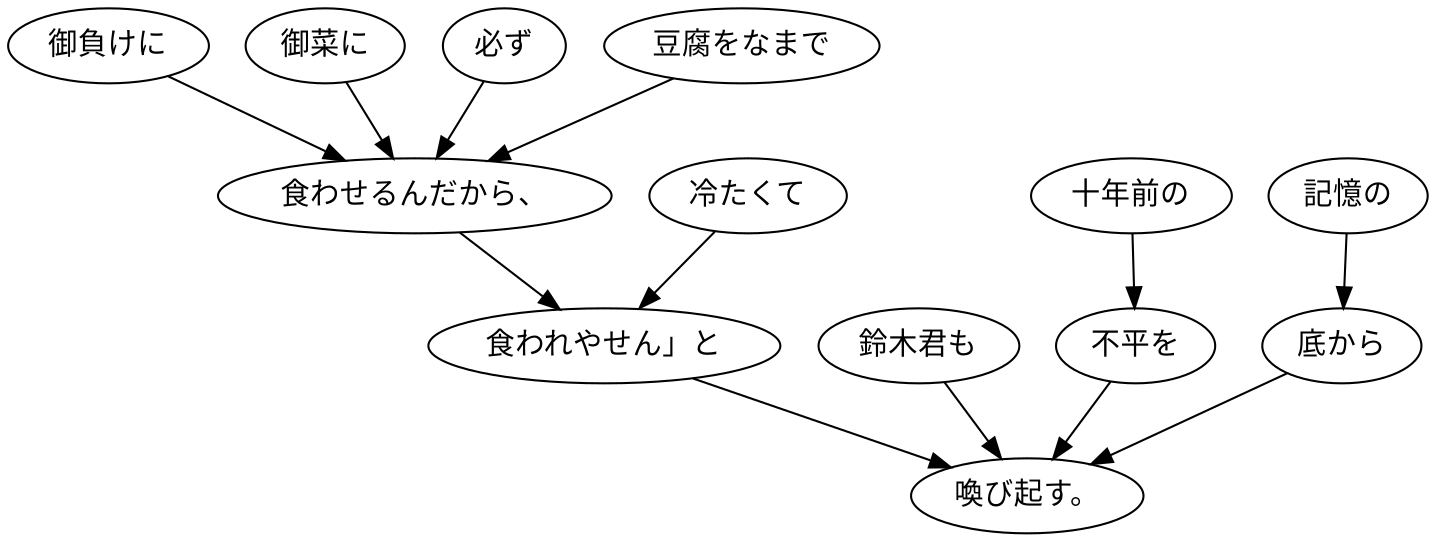 digraph graph2489 {
	node0 [label="御負けに"];
	node1 [label="御菜に"];
	node2 [label="必ず"];
	node3 [label="豆腐をなまで"];
	node4 [label="食わせるんだから、"];
	node5 [label="冷たくて"];
	node6 [label="食われやせん」と"];
	node7 [label="鈴木君も"];
	node8 [label="十年前の"];
	node9 [label="不平を"];
	node10 [label="記憶の"];
	node11 [label="底から"];
	node12 [label="喚び起す。"];
	node0 -> node4;
	node1 -> node4;
	node2 -> node4;
	node3 -> node4;
	node4 -> node6;
	node5 -> node6;
	node6 -> node12;
	node7 -> node12;
	node8 -> node9;
	node9 -> node12;
	node10 -> node11;
	node11 -> node12;
}
